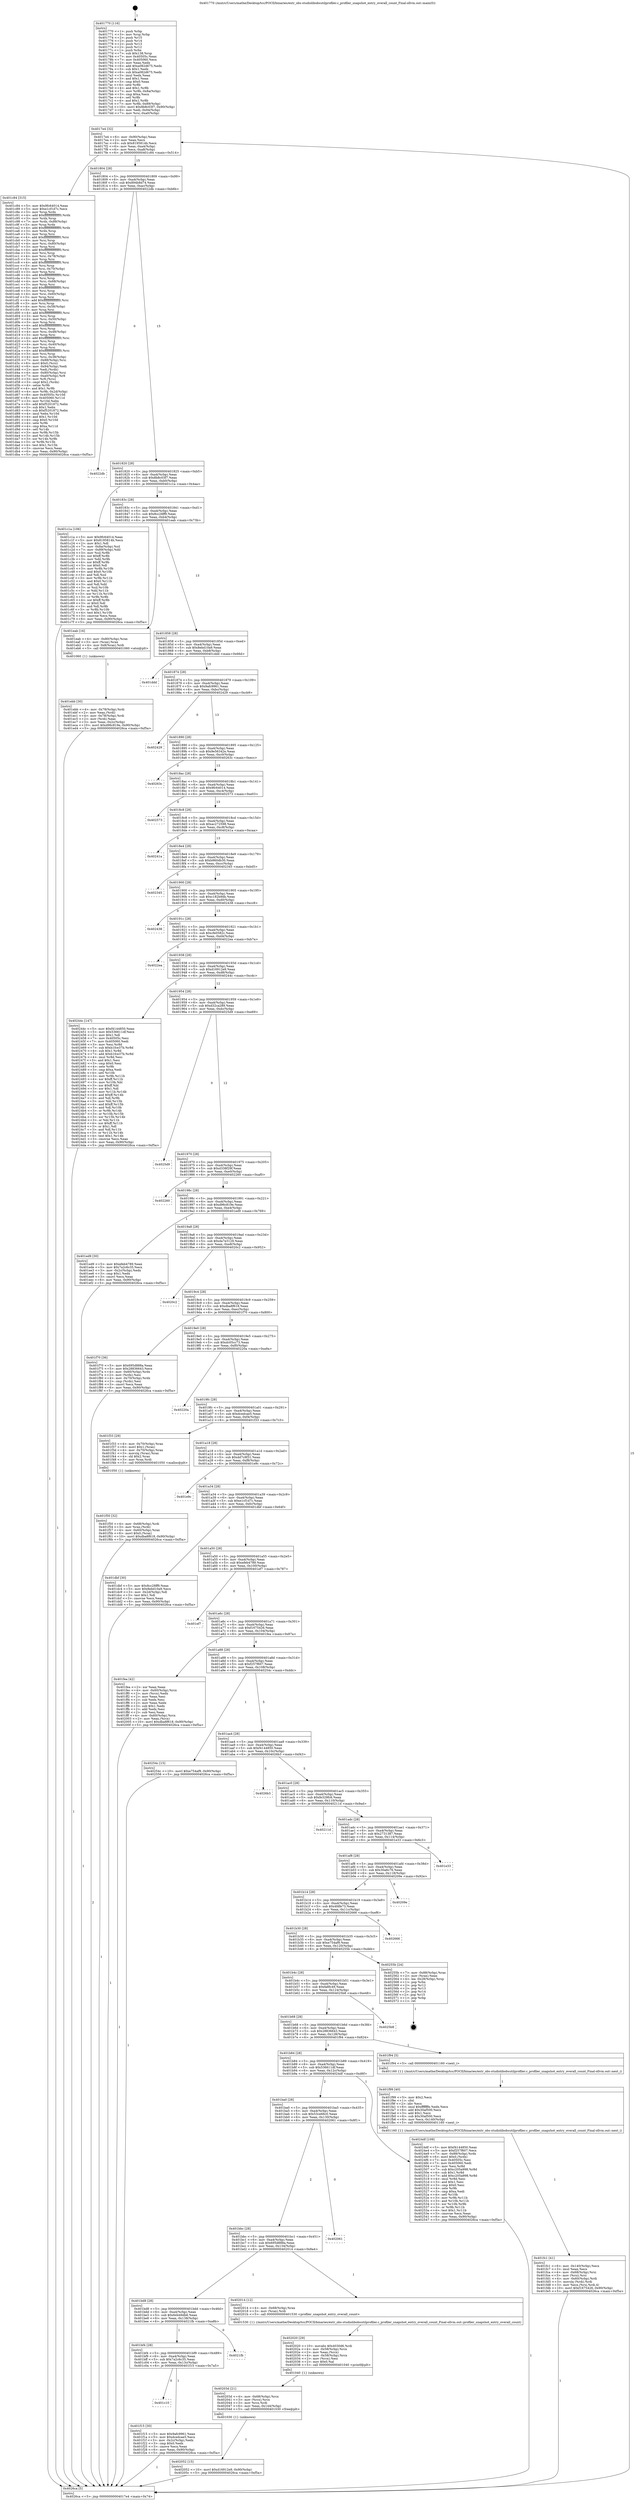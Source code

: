 digraph "0x401770" {
  label = "0x401770 (/mnt/c/Users/mathe/Desktop/tcc/POCII/binaries/extr_obs-studiolibobsutilprofiler.c_profiler_snapshot_entry_overall_count_Final-ollvm.out::main(0))"
  labelloc = "t"
  node[shape=record]

  Entry [label="",width=0.3,height=0.3,shape=circle,fillcolor=black,style=filled]
  "0x4017e4" [label="{
     0x4017e4 [32]\l
     | [instrs]\l
     &nbsp;&nbsp;0x4017e4 \<+6\>: mov -0x90(%rbp),%eax\l
     &nbsp;&nbsp;0x4017ea \<+2\>: mov %eax,%ecx\l
     &nbsp;&nbsp;0x4017ec \<+6\>: sub $0x8195814b,%ecx\l
     &nbsp;&nbsp;0x4017f2 \<+6\>: mov %eax,-0xa4(%rbp)\l
     &nbsp;&nbsp;0x4017f8 \<+6\>: mov %ecx,-0xa8(%rbp)\l
     &nbsp;&nbsp;0x4017fe \<+6\>: je 0000000000401c84 \<main+0x514\>\l
  }"]
  "0x401c84" [label="{
     0x401c84 [315]\l
     | [instrs]\l
     &nbsp;&nbsp;0x401c84 \<+5\>: mov $0x9fc64014,%eax\l
     &nbsp;&nbsp;0x401c89 \<+5\>: mov $0xe1cf1d7c,%ecx\l
     &nbsp;&nbsp;0x401c8e \<+3\>: mov %rsp,%rdx\l
     &nbsp;&nbsp;0x401c91 \<+4\>: add $0xfffffffffffffff0,%rdx\l
     &nbsp;&nbsp;0x401c95 \<+3\>: mov %rdx,%rsp\l
     &nbsp;&nbsp;0x401c98 \<+7\>: mov %rdx,-0x88(%rbp)\l
     &nbsp;&nbsp;0x401c9f \<+3\>: mov %rsp,%rdx\l
     &nbsp;&nbsp;0x401ca2 \<+4\>: add $0xfffffffffffffff0,%rdx\l
     &nbsp;&nbsp;0x401ca6 \<+3\>: mov %rdx,%rsp\l
     &nbsp;&nbsp;0x401ca9 \<+3\>: mov %rsp,%rsi\l
     &nbsp;&nbsp;0x401cac \<+4\>: add $0xfffffffffffffff0,%rsi\l
     &nbsp;&nbsp;0x401cb0 \<+3\>: mov %rsi,%rsp\l
     &nbsp;&nbsp;0x401cb3 \<+4\>: mov %rsi,-0x80(%rbp)\l
     &nbsp;&nbsp;0x401cb7 \<+3\>: mov %rsp,%rsi\l
     &nbsp;&nbsp;0x401cba \<+4\>: add $0xfffffffffffffff0,%rsi\l
     &nbsp;&nbsp;0x401cbe \<+3\>: mov %rsi,%rsp\l
     &nbsp;&nbsp;0x401cc1 \<+4\>: mov %rsi,-0x78(%rbp)\l
     &nbsp;&nbsp;0x401cc5 \<+3\>: mov %rsp,%rsi\l
     &nbsp;&nbsp;0x401cc8 \<+4\>: add $0xfffffffffffffff0,%rsi\l
     &nbsp;&nbsp;0x401ccc \<+3\>: mov %rsi,%rsp\l
     &nbsp;&nbsp;0x401ccf \<+4\>: mov %rsi,-0x70(%rbp)\l
     &nbsp;&nbsp;0x401cd3 \<+3\>: mov %rsp,%rsi\l
     &nbsp;&nbsp;0x401cd6 \<+4\>: add $0xfffffffffffffff0,%rsi\l
     &nbsp;&nbsp;0x401cda \<+3\>: mov %rsi,%rsp\l
     &nbsp;&nbsp;0x401cdd \<+4\>: mov %rsi,-0x68(%rbp)\l
     &nbsp;&nbsp;0x401ce1 \<+3\>: mov %rsp,%rsi\l
     &nbsp;&nbsp;0x401ce4 \<+4\>: add $0xfffffffffffffff0,%rsi\l
     &nbsp;&nbsp;0x401ce8 \<+3\>: mov %rsi,%rsp\l
     &nbsp;&nbsp;0x401ceb \<+4\>: mov %rsi,-0x60(%rbp)\l
     &nbsp;&nbsp;0x401cef \<+3\>: mov %rsp,%rsi\l
     &nbsp;&nbsp;0x401cf2 \<+4\>: add $0xfffffffffffffff0,%rsi\l
     &nbsp;&nbsp;0x401cf6 \<+3\>: mov %rsi,%rsp\l
     &nbsp;&nbsp;0x401cf9 \<+4\>: mov %rsi,-0x58(%rbp)\l
     &nbsp;&nbsp;0x401cfd \<+3\>: mov %rsp,%rsi\l
     &nbsp;&nbsp;0x401d00 \<+4\>: add $0xfffffffffffffff0,%rsi\l
     &nbsp;&nbsp;0x401d04 \<+3\>: mov %rsi,%rsp\l
     &nbsp;&nbsp;0x401d07 \<+4\>: mov %rsi,-0x50(%rbp)\l
     &nbsp;&nbsp;0x401d0b \<+3\>: mov %rsp,%rsi\l
     &nbsp;&nbsp;0x401d0e \<+4\>: add $0xfffffffffffffff0,%rsi\l
     &nbsp;&nbsp;0x401d12 \<+3\>: mov %rsi,%rsp\l
     &nbsp;&nbsp;0x401d15 \<+4\>: mov %rsi,-0x48(%rbp)\l
     &nbsp;&nbsp;0x401d19 \<+3\>: mov %rsp,%rsi\l
     &nbsp;&nbsp;0x401d1c \<+4\>: add $0xfffffffffffffff0,%rsi\l
     &nbsp;&nbsp;0x401d20 \<+3\>: mov %rsi,%rsp\l
     &nbsp;&nbsp;0x401d23 \<+4\>: mov %rsi,-0x40(%rbp)\l
     &nbsp;&nbsp;0x401d27 \<+3\>: mov %rsp,%rsi\l
     &nbsp;&nbsp;0x401d2a \<+4\>: add $0xfffffffffffffff0,%rsi\l
     &nbsp;&nbsp;0x401d2e \<+3\>: mov %rsi,%rsp\l
     &nbsp;&nbsp;0x401d31 \<+4\>: mov %rsi,-0x38(%rbp)\l
     &nbsp;&nbsp;0x401d35 \<+7\>: mov -0x88(%rbp),%rsi\l
     &nbsp;&nbsp;0x401d3c \<+6\>: movl $0x0,(%rsi)\l
     &nbsp;&nbsp;0x401d42 \<+6\>: mov -0x94(%rbp),%edi\l
     &nbsp;&nbsp;0x401d48 \<+2\>: mov %edi,(%rdx)\l
     &nbsp;&nbsp;0x401d4a \<+4\>: mov -0x80(%rbp),%rsi\l
     &nbsp;&nbsp;0x401d4e \<+7\>: mov -0xa0(%rbp),%r8\l
     &nbsp;&nbsp;0x401d55 \<+3\>: mov %r8,(%rsi)\l
     &nbsp;&nbsp;0x401d58 \<+3\>: cmpl $0x2,(%rdx)\l
     &nbsp;&nbsp;0x401d5b \<+4\>: setne %r9b\l
     &nbsp;&nbsp;0x401d5f \<+4\>: and $0x1,%r9b\l
     &nbsp;&nbsp;0x401d63 \<+4\>: mov %r9b,-0x2d(%rbp)\l
     &nbsp;&nbsp;0x401d67 \<+8\>: mov 0x40505c,%r10d\l
     &nbsp;&nbsp;0x401d6f \<+8\>: mov 0x405060,%r11d\l
     &nbsp;&nbsp;0x401d77 \<+3\>: mov %r10d,%ebx\l
     &nbsp;&nbsp;0x401d7a \<+6\>: add $0xf5201872,%ebx\l
     &nbsp;&nbsp;0x401d80 \<+3\>: sub $0x1,%ebx\l
     &nbsp;&nbsp;0x401d83 \<+6\>: sub $0xf5201872,%ebx\l
     &nbsp;&nbsp;0x401d89 \<+4\>: imul %ebx,%r10d\l
     &nbsp;&nbsp;0x401d8d \<+4\>: and $0x1,%r10d\l
     &nbsp;&nbsp;0x401d91 \<+4\>: cmp $0x0,%r10d\l
     &nbsp;&nbsp;0x401d95 \<+4\>: sete %r9b\l
     &nbsp;&nbsp;0x401d99 \<+4\>: cmp $0xa,%r11d\l
     &nbsp;&nbsp;0x401d9d \<+4\>: setl %r14b\l
     &nbsp;&nbsp;0x401da1 \<+3\>: mov %r9b,%r15b\l
     &nbsp;&nbsp;0x401da4 \<+3\>: and %r14b,%r15b\l
     &nbsp;&nbsp;0x401da7 \<+3\>: xor %r14b,%r9b\l
     &nbsp;&nbsp;0x401daa \<+3\>: or %r9b,%r15b\l
     &nbsp;&nbsp;0x401dad \<+4\>: test $0x1,%r15b\l
     &nbsp;&nbsp;0x401db1 \<+3\>: cmovne %ecx,%eax\l
     &nbsp;&nbsp;0x401db4 \<+6\>: mov %eax,-0x90(%rbp)\l
     &nbsp;&nbsp;0x401dba \<+5\>: jmp 00000000004026ca \<main+0xf5a\>\l
  }"]
  "0x401804" [label="{
     0x401804 [28]\l
     | [instrs]\l
     &nbsp;&nbsp;0x401804 \<+5\>: jmp 0000000000401809 \<main+0x99\>\l
     &nbsp;&nbsp;0x401809 \<+6\>: mov -0xa4(%rbp),%eax\l
     &nbsp;&nbsp;0x40180f \<+5\>: sub $0x894b8d74,%eax\l
     &nbsp;&nbsp;0x401814 \<+6\>: mov %eax,-0xac(%rbp)\l
     &nbsp;&nbsp;0x40181a \<+6\>: je 00000000004022db \<main+0xb6b\>\l
  }"]
  Exit [label="",width=0.3,height=0.3,shape=circle,fillcolor=black,style=filled,peripheries=2]
  "0x4022db" [label="{
     0x4022db\l
  }", style=dashed]
  "0x401820" [label="{
     0x401820 [28]\l
     | [instrs]\l
     &nbsp;&nbsp;0x401820 \<+5\>: jmp 0000000000401825 \<main+0xb5\>\l
     &nbsp;&nbsp;0x401825 \<+6\>: mov -0xa4(%rbp),%eax\l
     &nbsp;&nbsp;0x40182b \<+5\>: sub $0x8b8c03f7,%eax\l
     &nbsp;&nbsp;0x401830 \<+6\>: mov %eax,-0xb0(%rbp)\l
     &nbsp;&nbsp;0x401836 \<+6\>: je 0000000000401c1a \<main+0x4aa\>\l
  }"]
  "0x402052" [label="{
     0x402052 [15]\l
     | [instrs]\l
     &nbsp;&nbsp;0x402052 \<+10\>: movl $0xd16912e9,-0x90(%rbp)\l
     &nbsp;&nbsp;0x40205c \<+5\>: jmp 00000000004026ca \<main+0xf5a\>\l
  }"]
  "0x401c1a" [label="{
     0x401c1a [106]\l
     | [instrs]\l
     &nbsp;&nbsp;0x401c1a \<+5\>: mov $0x9fc64014,%eax\l
     &nbsp;&nbsp;0x401c1f \<+5\>: mov $0x8195814b,%ecx\l
     &nbsp;&nbsp;0x401c24 \<+2\>: mov $0x1,%dl\l
     &nbsp;&nbsp;0x401c26 \<+7\>: mov -0x8a(%rbp),%sil\l
     &nbsp;&nbsp;0x401c2d \<+7\>: mov -0x89(%rbp),%dil\l
     &nbsp;&nbsp;0x401c34 \<+3\>: mov %sil,%r8b\l
     &nbsp;&nbsp;0x401c37 \<+4\>: xor $0xff,%r8b\l
     &nbsp;&nbsp;0x401c3b \<+3\>: mov %dil,%r9b\l
     &nbsp;&nbsp;0x401c3e \<+4\>: xor $0xff,%r9b\l
     &nbsp;&nbsp;0x401c42 \<+3\>: xor $0x0,%dl\l
     &nbsp;&nbsp;0x401c45 \<+3\>: mov %r8b,%r10b\l
     &nbsp;&nbsp;0x401c48 \<+4\>: and $0x0,%r10b\l
     &nbsp;&nbsp;0x401c4c \<+3\>: and %dl,%sil\l
     &nbsp;&nbsp;0x401c4f \<+3\>: mov %r9b,%r11b\l
     &nbsp;&nbsp;0x401c52 \<+4\>: and $0x0,%r11b\l
     &nbsp;&nbsp;0x401c56 \<+3\>: and %dl,%dil\l
     &nbsp;&nbsp;0x401c59 \<+3\>: or %sil,%r10b\l
     &nbsp;&nbsp;0x401c5c \<+3\>: or %dil,%r11b\l
     &nbsp;&nbsp;0x401c5f \<+3\>: xor %r11b,%r10b\l
     &nbsp;&nbsp;0x401c62 \<+3\>: or %r9b,%r8b\l
     &nbsp;&nbsp;0x401c65 \<+4\>: xor $0xff,%r8b\l
     &nbsp;&nbsp;0x401c69 \<+3\>: or $0x0,%dl\l
     &nbsp;&nbsp;0x401c6c \<+3\>: and %dl,%r8b\l
     &nbsp;&nbsp;0x401c6f \<+3\>: or %r8b,%r10b\l
     &nbsp;&nbsp;0x401c72 \<+4\>: test $0x1,%r10b\l
     &nbsp;&nbsp;0x401c76 \<+3\>: cmovne %ecx,%eax\l
     &nbsp;&nbsp;0x401c79 \<+6\>: mov %eax,-0x90(%rbp)\l
     &nbsp;&nbsp;0x401c7f \<+5\>: jmp 00000000004026ca \<main+0xf5a\>\l
  }"]
  "0x40183c" [label="{
     0x40183c [28]\l
     | [instrs]\l
     &nbsp;&nbsp;0x40183c \<+5\>: jmp 0000000000401841 \<main+0xd1\>\l
     &nbsp;&nbsp;0x401841 \<+6\>: mov -0xa4(%rbp),%eax\l
     &nbsp;&nbsp;0x401847 \<+5\>: sub $0x8cc28ff9,%eax\l
     &nbsp;&nbsp;0x40184c \<+6\>: mov %eax,-0xb4(%rbp)\l
     &nbsp;&nbsp;0x401852 \<+6\>: je 0000000000401eab \<main+0x73b\>\l
  }"]
  "0x4026ca" [label="{
     0x4026ca [5]\l
     | [instrs]\l
     &nbsp;&nbsp;0x4026ca \<+5\>: jmp 00000000004017e4 \<main+0x74\>\l
  }"]
  "0x401770" [label="{
     0x401770 [116]\l
     | [instrs]\l
     &nbsp;&nbsp;0x401770 \<+1\>: push %rbp\l
     &nbsp;&nbsp;0x401771 \<+3\>: mov %rsp,%rbp\l
     &nbsp;&nbsp;0x401774 \<+2\>: push %r15\l
     &nbsp;&nbsp;0x401776 \<+2\>: push %r14\l
     &nbsp;&nbsp;0x401778 \<+2\>: push %r13\l
     &nbsp;&nbsp;0x40177a \<+2\>: push %r12\l
     &nbsp;&nbsp;0x40177c \<+1\>: push %rbx\l
     &nbsp;&nbsp;0x40177d \<+7\>: sub $0x138,%rsp\l
     &nbsp;&nbsp;0x401784 \<+7\>: mov 0x40505c,%eax\l
     &nbsp;&nbsp;0x40178b \<+7\>: mov 0x405060,%ecx\l
     &nbsp;&nbsp;0x401792 \<+2\>: mov %eax,%edx\l
     &nbsp;&nbsp;0x401794 \<+6\>: add $0xa082d675,%edx\l
     &nbsp;&nbsp;0x40179a \<+3\>: sub $0x1,%edx\l
     &nbsp;&nbsp;0x40179d \<+6\>: sub $0xa082d675,%edx\l
     &nbsp;&nbsp;0x4017a3 \<+3\>: imul %edx,%eax\l
     &nbsp;&nbsp;0x4017a6 \<+3\>: and $0x1,%eax\l
     &nbsp;&nbsp;0x4017a9 \<+3\>: cmp $0x0,%eax\l
     &nbsp;&nbsp;0x4017ac \<+4\>: sete %r8b\l
     &nbsp;&nbsp;0x4017b0 \<+4\>: and $0x1,%r8b\l
     &nbsp;&nbsp;0x4017b4 \<+7\>: mov %r8b,-0x8a(%rbp)\l
     &nbsp;&nbsp;0x4017bb \<+3\>: cmp $0xa,%ecx\l
     &nbsp;&nbsp;0x4017be \<+4\>: setl %r8b\l
     &nbsp;&nbsp;0x4017c2 \<+4\>: and $0x1,%r8b\l
     &nbsp;&nbsp;0x4017c6 \<+7\>: mov %r8b,-0x89(%rbp)\l
     &nbsp;&nbsp;0x4017cd \<+10\>: movl $0x8b8c03f7,-0x90(%rbp)\l
     &nbsp;&nbsp;0x4017d7 \<+6\>: mov %edi,-0x94(%rbp)\l
     &nbsp;&nbsp;0x4017dd \<+7\>: mov %rsi,-0xa0(%rbp)\l
  }"]
  "0x40203d" [label="{
     0x40203d [21]\l
     | [instrs]\l
     &nbsp;&nbsp;0x40203d \<+4\>: mov -0x68(%rbp),%rcx\l
     &nbsp;&nbsp;0x402041 \<+3\>: mov (%rcx),%rcx\l
     &nbsp;&nbsp;0x402044 \<+3\>: mov %rcx,%rdi\l
     &nbsp;&nbsp;0x402047 \<+6\>: mov %eax,-0x144(%rbp)\l
     &nbsp;&nbsp;0x40204d \<+5\>: call 0000000000401030 \<free@plt\>\l
     | [calls]\l
     &nbsp;&nbsp;0x401030 \{1\} (unknown)\l
  }"]
  "0x402020" [label="{
     0x402020 [29]\l
     | [instrs]\l
     &nbsp;&nbsp;0x402020 \<+10\>: movabs $0x4030d6,%rdi\l
     &nbsp;&nbsp;0x40202a \<+4\>: mov -0x58(%rbp),%rcx\l
     &nbsp;&nbsp;0x40202e \<+2\>: mov %eax,(%rcx)\l
     &nbsp;&nbsp;0x402030 \<+4\>: mov -0x58(%rbp),%rcx\l
     &nbsp;&nbsp;0x402034 \<+2\>: mov (%rcx),%esi\l
     &nbsp;&nbsp;0x402036 \<+2\>: mov $0x0,%al\l
     &nbsp;&nbsp;0x402038 \<+5\>: call 0000000000401040 \<printf@plt\>\l
     | [calls]\l
     &nbsp;&nbsp;0x401040 \{1\} (unknown)\l
  }"]
  "0x401eab" [label="{
     0x401eab [16]\l
     | [instrs]\l
     &nbsp;&nbsp;0x401eab \<+4\>: mov -0x80(%rbp),%rax\l
     &nbsp;&nbsp;0x401eaf \<+3\>: mov (%rax),%rax\l
     &nbsp;&nbsp;0x401eb2 \<+4\>: mov 0x8(%rax),%rdi\l
     &nbsp;&nbsp;0x401eb6 \<+5\>: call 0000000000401060 \<atoi@plt\>\l
     | [calls]\l
     &nbsp;&nbsp;0x401060 \{1\} (unknown)\l
  }"]
  "0x401858" [label="{
     0x401858 [28]\l
     | [instrs]\l
     &nbsp;&nbsp;0x401858 \<+5\>: jmp 000000000040185d \<main+0xed\>\l
     &nbsp;&nbsp;0x40185d \<+6\>: mov -0xa4(%rbp),%eax\l
     &nbsp;&nbsp;0x401863 \<+5\>: sub $0x8ebd10a9,%eax\l
     &nbsp;&nbsp;0x401868 \<+6\>: mov %eax,-0xb8(%rbp)\l
     &nbsp;&nbsp;0x40186e \<+6\>: je 0000000000401ddd \<main+0x66d\>\l
  }"]
  "0x401fc1" [label="{
     0x401fc1 [41]\l
     | [instrs]\l
     &nbsp;&nbsp;0x401fc1 \<+6\>: mov -0x140(%rbp),%ecx\l
     &nbsp;&nbsp;0x401fc7 \<+3\>: imul %eax,%ecx\l
     &nbsp;&nbsp;0x401fca \<+4\>: mov -0x68(%rbp),%rsi\l
     &nbsp;&nbsp;0x401fce \<+3\>: mov (%rsi),%rsi\l
     &nbsp;&nbsp;0x401fd1 \<+4\>: mov -0x60(%rbp),%rdi\l
     &nbsp;&nbsp;0x401fd5 \<+3\>: movslq (%rdi),%rdi\l
     &nbsp;&nbsp;0x401fd8 \<+3\>: mov %ecx,(%rsi,%rdi,4)\l
     &nbsp;&nbsp;0x401fdb \<+10\>: movl $0xf1675426,-0x90(%rbp)\l
     &nbsp;&nbsp;0x401fe5 \<+5\>: jmp 00000000004026ca \<main+0xf5a\>\l
  }"]
  "0x401ddd" [label="{
     0x401ddd\l
  }", style=dashed]
  "0x401874" [label="{
     0x401874 [28]\l
     | [instrs]\l
     &nbsp;&nbsp;0x401874 \<+5\>: jmp 0000000000401879 \<main+0x109\>\l
     &nbsp;&nbsp;0x401879 \<+6\>: mov -0xa4(%rbp),%eax\l
     &nbsp;&nbsp;0x40187f \<+5\>: sub $0x9afc9961,%eax\l
     &nbsp;&nbsp;0x401884 \<+6\>: mov %eax,-0xbc(%rbp)\l
     &nbsp;&nbsp;0x40188a \<+6\>: je 0000000000402429 \<main+0xcb9\>\l
  }"]
  "0x401f99" [label="{
     0x401f99 [40]\l
     | [instrs]\l
     &nbsp;&nbsp;0x401f99 \<+5\>: mov $0x2,%ecx\l
     &nbsp;&nbsp;0x401f9e \<+1\>: cltd\l
     &nbsp;&nbsp;0x401f9f \<+2\>: idiv %ecx\l
     &nbsp;&nbsp;0x401fa1 \<+6\>: imul $0xfffffffe,%edx,%ecx\l
     &nbsp;&nbsp;0x401fa7 \<+6\>: add $0x30af500,%ecx\l
     &nbsp;&nbsp;0x401fad \<+3\>: add $0x1,%ecx\l
     &nbsp;&nbsp;0x401fb0 \<+6\>: sub $0x30af500,%ecx\l
     &nbsp;&nbsp;0x401fb6 \<+6\>: mov %ecx,-0x140(%rbp)\l
     &nbsp;&nbsp;0x401fbc \<+5\>: call 0000000000401160 \<next_i\>\l
     | [calls]\l
     &nbsp;&nbsp;0x401160 \{1\} (/mnt/c/Users/mathe/Desktop/tcc/POCII/binaries/extr_obs-studiolibobsutilprofiler.c_profiler_snapshot_entry_overall_count_Final-ollvm.out::next_i)\l
  }"]
  "0x402429" [label="{
     0x402429\l
  }", style=dashed]
  "0x401890" [label="{
     0x401890 [28]\l
     | [instrs]\l
     &nbsp;&nbsp;0x401890 \<+5\>: jmp 0000000000401895 \<main+0x125\>\l
     &nbsp;&nbsp;0x401895 \<+6\>: mov -0xa4(%rbp),%eax\l
     &nbsp;&nbsp;0x40189b \<+5\>: sub $0x9e56342e,%eax\l
     &nbsp;&nbsp;0x4018a0 \<+6\>: mov %eax,-0xc0(%rbp)\l
     &nbsp;&nbsp;0x4018a6 \<+6\>: je 000000000040263c \<main+0xecc\>\l
  }"]
  "0x401f50" [label="{
     0x401f50 [32]\l
     | [instrs]\l
     &nbsp;&nbsp;0x401f50 \<+4\>: mov -0x68(%rbp),%rdi\l
     &nbsp;&nbsp;0x401f54 \<+3\>: mov %rax,(%rdi)\l
     &nbsp;&nbsp;0x401f57 \<+4\>: mov -0x60(%rbp),%rax\l
     &nbsp;&nbsp;0x401f5b \<+6\>: movl $0x0,(%rax)\l
     &nbsp;&nbsp;0x401f61 \<+10\>: movl $0xdba8f618,-0x90(%rbp)\l
     &nbsp;&nbsp;0x401f6b \<+5\>: jmp 00000000004026ca \<main+0xf5a\>\l
  }"]
  "0x40263c" [label="{
     0x40263c\l
  }", style=dashed]
  "0x4018ac" [label="{
     0x4018ac [28]\l
     | [instrs]\l
     &nbsp;&nbsp;0x4018ac \<+5\>: jmp 00000000004018b1 \<main+0x141\>\l
     &nbsp;&nbsp;0x4018b1 \<+6\>: mov -0xa4(%rbp),%eax\l
     &nbsp;&nbsp;0x4018b7 \<+5\>: sub $0x9fc64014,%eax\l
     &nbsp;&nbsp;0x4018bc \<+6\>: mov %eax,-0xc4(%rbp)\l
     &nbsp;&nbsp;0x4018c2 \<+6\>: je 0000000000402573 \<main+0xe03\>\l
  }"]
  "0x401c10" [label="{
     0x401c10\l
  }", style=dashed]
  "0x402573" [label="{
     0x402573\l
  }", style=dashed]
  "0x4018c8" [label="{
     0x4018c8 [28]\l
     | [instrs]\l
     &nbsp;&nbsp;0x4018c8 \<+5\>: jmp 00000000004018cd \<main+0x15d\>\l
     &nbsp;&nbsp;0x4018cd \<+6\>: mov -0xa4(%rbp),%eax\l
     &nbsp;&nbsp;0x4018d3 \<+5\>: sub $0xac272598,%eax\l
     &nbsp;&nbsp;0x4018d8 \<+6\>: mov %eax,-0xc8(%rbp)\l
     &nbsp;&nbsp;0x4018de \<+6\>: je 000000000040241a \<main+0xcaa\>\l
  }"]
  "0x401f15" [label="{
     0x401f15 [30]\l
     | [instrs]\l
     &nbsp;&nbsp;0x401f15 \<+5\>: mov $0x9afc9961,%eax\l
     &nbsp;&nbsp;0x401f1a \<+5\>: mov $0xdcedcae5,%ecx\l
     &nbsp;&nbsp;0x401f1f \<+3\>: mov -0x2c(%rbp),%edx\l
     &nbsp;&nbsp;0x401f22 \<+3\>: cmp $0x0,%edx\l
     &nbsp;&nbsp;0x401f25 \<+3\>: cmove %ecx,%eax\l
     &nbsp;&nbsp;0x401f28 \<+6\>: mov %eax,-0x90(%rbp)\l
     &nbsp;&nbsp;0x401f2e \<+5\>: jmp 00000000004026ca \<main+0xf5a\>\l
  }"]
  "0x40241a" [label="{
     0x40241a\l
  }", style=dashed]
  "0x4018e4" [label="{
     0x4018e4 [28]\l
     | [instrs]\l
     &nbsp;&nbsp;0x4018e4 \<+5\>: jmp 00000000004018e9 \<main+0x179\>\l
     &nbsp;&nbsp;0x4018e9 \<+6\>: mov -0xa4(%rbp),%eax\l
     &nbsp;&nbsp;0x4018ef \<+5\>: sub $0xb960db30,%eax\l
     &nbsp;&nbsp;0x4018f4 \<+6\>: mov %eax,-0xcc(%rbp)\l
     &nbsp;&nbsp;0x4018fa \<+6\>: je 0000000000402345 \<main+0xbd5\>\l
  }"]
  "0x401bf4" [label="{
     0x401bf4 [28]\l
     | [instrs]\l
     &nbsp;&nbsp;0x401bf4 \<+5\>: jmp 0000000000401bf9 \<main+0x489\>\l
     &nbsp;&nbsp;0x401bf9 \<+6\>: mov -0xa4(%rbp),%eax\l
     &nbsp;&nbsp;0x401bff \<+5\>: sub $0x7a2c6c35,%eax\l
     &nbsp;&nbsp;0x401c04 \<+6\>: mov %eax,-0x13c(%rbp)\l
     &nbsp;&nbsp;0x401c0a \<+6\>: je 0000000000401f15 \<main+0x7a5\>\l
  }"]
  "0x402345" [label="{
     0x402345\l
  }", style=dashed]
  "0x401900" [label="{
     0x401900 [28]\l
     | [instrs]\l
     &nbsp;&nbsp;0x401900 \<+5\>: jmp 0000000000401905 \<main+0x195\>\l
     &nbsp;&nbsp;0x401905 \<+6\>: mov -0xa4(%rbp),%eax\l
     &nbsp;&nbsp;0x40190b \<+5\>: sub $0xc182b9db,%eax\l
     &nbsp;&nbsp;0x401910 \<+6\>: mov %eax,-0xd0(%rbp)\l
     &nbsp;&nbsp;0x401916 \<+6\>: je 0000000000402438 \<main+0xcc8\>\l
  }"]
  "0x4021fb" [label="{
     0x4021fb\l
  }", style=dashed]
  "0x402438" [label="{
     0x402438\l
  }", style=dashed]
  "0x40191c" [label="{
     0x40191c [28]\l
     | [instrs]\l
     &nbsp;&nbsp;0x40191c \<+5\>: jmp 0000000000401921 \<main+0x1b1\>\l
     &nbsp;&nbsp;0x401921 \<+6\>: mov -0xa4(%rbp),%eax\l
     &nbsp;&nbsp;0x401927 \<+5\>: sub $0xcfe0582c,%eax\l
     &nbsp;&nbsp;0x40192c \<+6\>: mov %eax,-0xd4(%rbp)\l
     &nbsp;&nbsp;0x401932 \<+6\>: je 00000000004022ea \<main+0xb7a\>\l
  }"]
  "0x401bd8" [label="{
     0x401bd8 [28]\l
     | [instrs]\l
     &nbsp;&nbsp;0x401bd8 \<+5\>: jmp 0000000000401bdd \<main+0x46d\>\l
     &nbsp;&nbsp;0x401bdd \<+6\>: mov -0xa4(%rbp),%eax\l
     &nbsp;&nbsp;0x401be3 \<+5\>: sub $0x6d449db6,%eax\l
     &nbsp;&nbsp;0x401be8 \<+6\>: mov %eax,-0x138(%rbp)\l
     &nbsp;&nbsp;0x401bee \<+6\>: je 00000000004021fb \<main+0xa8b\>\l
  }"]
  "0x4022ea" [label="{
     0x4022ea\l
  }", style=dashed]
  "0x401938" [label="{
     0x401938 [28]\l
     | [instrs]\l
     &nbsp;&nbsp;0x401938 \<+5\>: jmp 000000000040193d \<main+0x1cd\>\l
     &nbsp;&nbsp;0x40193d \<+6\>: mov -0xa4(%rbp),%eax\l
     &nbsp;&nbsp;0x401943 \<+5\>: sub $0xd16912e9,%eax\l
     &nbsp;&nbsp;0x401948 \<+6\>: mov %eax,-0xd8(%rbp)\l
     &nbsp;&nbsp;0x40194e \<+6\>: je 000000000040244c \<main+0xcdc\>\l
  }"]
  "0x402014" [label="{
     0x402014 [12]\l
     | [instrs]\l
     &nbsp;&nbsp;0x402014 \<+4\>: mov -0x68(%rbp),%rax\l
     &nbsp;&nbsp;0x402018 \<+3\>: mov (%rax),%rdi\l
     &nbsp;&nbsp;0x40201b \<+5\>: call 0000000000401530 \<profiler_snapshot_entry_overall_count\>\l
     | [calls]\l
     &nbsp;&nbsp;0x401530 \{1\} (/mnt/c/Users/mathe/Desktop/tcc/POCII/binaries/extr_obs-studiolibobsutilprofiler.c_profiler_snapshot_entry_overall_count_Final-ollvm.out::profiler_snapshot_entry_overall_count)\l
  }"]
  "0x40244c" [label="{
     0x40244c [147]\l
     | [instrs]\l
     &nbsp;&nbsp;0x40244c \<+5\>: mov $0xf4144850,%eax\l
     &nbsp;&nbsp;0x402451 \<+5\>: mov $0x536611df,%ecx\l
     &nbsp;&nbsp;0x402456 \<+2\>: mov $0x1,%dl\l
     &nbsp;&nbsp;0x402458 \<+7\>: mov 0x40505c,%esi\l
     &nbsp;&nbsp;0x40245f \<+7\>: mov 0x405060,%edi\l
     &nbsp;&nbsp;0x402466 \<+3\>: mov %esi,%r8d\l
     &nbsp;&nbsp;0x402469 \<+7\>: sub $0xb1fce37b,%r8d\l
     &nbsp;&nbsp;0x402470 \<+4\>: sub $0x1,%r8d\l
     &nbsp;&nbsp;0x402474 \<+7\>: add $0xb1fce37b,%r8d\l
     &nbsp;&nbsp;0x40247b \<+4\>: imul %r8d,%esi\l
     &nbsp;&nbsp;0x40247f \<+3\>: and $0x1,%esi\l
     &nbsp;&nbsp;0x402482 \<+3\>: cmp $0x0,%esi\l
     &nbsp;&nbsp;0x402485 \<+4\>: sete %r9b\l
     &nbsp;&nbsp;0x402489 \<+3\>: cmp $0xa,%edi\l
     &nbsp;&nbsp;0x40248c \<+4\>: setl %r10b\l
     &nbsp;&nbsp;0x402490 \<+3\>: mov %r9b,%r11b\l
     &nbsp;&nbsp;0x402493 \<+4\>: xor $0xff,%r11b\l
     &nbsp;&nbsp;0x402497 \<+3\>: mov %r10b,%bl\l
     &nbsp;&nbsp;0x40249a \<+3\>: xor $0xff,%bl\l
     &nbsp;&nbsp;0x40249d \<+3\>: xor $0x1,%dl\l
     &nbsp;&nbsp;0x4024a0 \<+3\>: mov %r11b,%r14b\l
     &nbsp;&nbsp;0x4024a3 \<+4\>: and $0xff,%r14b\l
     &nbsp;&nbsp;0x4024a7 \<+3\>: and %dl,%r9b\l
     &nbsp;&nbsp;0x4024aa \<+3\>: mov %bl,%r15b\l
     &nbsp;&nbsp;0x4024ad \<+4\>: and $0xff,%r15b\l
     &nbsp;&nbsp;0x4024b1 \<+3\>: and %dl,%r10b\l
     &nbsp;&nbsp;0x4024b4 \<+3\>: or %r9b,%r14b\l
     &nbsp;&nbsp;0x4024b7 \<+3\>: or %r10b,%r15b\l
     &nbsp;&nbsp;0x4024ba \<+3\>: xor %r15b,%r14b\l
     &nbsp;&nbsp;0x4024bd \<+3\>: or %bl,%r11b\l
     &nbsp;&nbsp;0x4024c0 \<+4\>: xor $0xff,%r11b\l
     &nbsp;&nbsp;0x4024c4 \<+3\>: or $0x1,%dl\l
     &nbsp;&nbsp;0x4024c7 \<+3\>: and %dl,%r11b\l
     &nbsp;&nbsp;0x4024ca \<+3\>: or %r11b,%r14b\l
     &nbsp;&nbsp;0x4024cd \<+4\>: test $0x1,%r14b\l
     &nbsp;&nbsp;0x4024d1 \<+3\>: cmovne %ecx,%eax\l
     &nbsp;&nbsp;0x4024d4 \<+6\>: mov %eax,-0x90(%rbp)\l
     &nbsp;&nbsp;0x4024da \<+5\>: jmp 00000000004026ca \<main+0xf5a\>\l
  }"]
  "0x401954" [label="{
     0x401954 [28]\l
     | [instrs]\l
     &nbsp;&nbsp;0x401954 \<+5\>: jmp 0000000000401959 \<main+0x1e9\>\l
     &nbsp;&nbsp;0x401959 \<+6\>: mov -0xa4(%rbp),%eax\l
     &nbsp;&nbsp;0x40195f \<+5\>: sub $0xd32ca289,%eax\l
     &nbsp;&nbsp;0x401964 \<+6\>: mov %eax,-0xdc(%rbp)\l
     &nbsp;&nbsp;0x40196a \<+6\>: je 00000000004025d9 \<main+0xe69\>\l
  }"]
  "0x401bbc" [label="{
     0x401bbc [28]\l
     | [instrs]\l
     &nbsp;&nbsp;0x401bbc \<+5\>: jmp 0000000000401bc1 \<main+0x451\>\l
     &nbsp;&nbsp;0x401bc1 \<+6\>: mov -0xa4(%rbp),%eax\l
     &nbsp;&nbsp;0x401bc7 \<+5\>: sub $0x695d888a,%eax\l
     &nbsp;&nbsp;0x401bcc \<+6\>: mov %eax,-0x134(%rbp)\l
     &nbsp;&nbsp;0x401bd2 \<+6\>: je 0000000000402014 \<main+0x8a4\>\l
  }"]
  "0x4025d9" [label="{
     0x4025d9\l
  }", style=dashed]
  "0x401970" [label="{
     0x401970 [28]\l
     | [instrs]\l
     &nbsp;&nbsp;0x401970 \<+5\>: jmp 0000000000401975 \<main+0x205\>\l
     &nbsp;&nbsp;0x401975 \<+6\>: mov -0xa4(%rbp),%eax\l
     &nbsp;&nbsp;0x40197b \<+5\>: sub $0xd338f29f,%eax\l
     &nbsp;&nbsp;0x401980 \<+6\>: mov %eax,-0xe0(%rbp)\l
     &nbsp;&nbsp;0x401986 \<+6\>: je 0000000000402260 \<main+0xaf0\>\l
  }"]
  "0x402061" [label="{
     0x402061\l
  }", style=dashed]
  "0x402260" [label="{
     0x402260\l
  }", style=dashed]
  "0x40198c" [label="{
     0x40198c [28]\l
     | [instrs]\l
     &nbsp;&nbsp;0x40198c \<+5\>: jmp 0000000000401991 \<main+0x221\>\l
     &nbsp;&nbsp;0x401991 \<+6\>: mov -0xa4(%rbp),%eax\l
     &nbsp;&nbsp;0x401997 \<+5\>: sub $0xd96c819e,%eax\l
     &nbsp;&nbsp;0x40199c \<+6\>: mov %eax,-0xe4(%rbp)\l
     &nbsp;&nbsp;0x4019a2 \<+6\>: je 0000000000401ed9 \<main+0x769\>\l
  }"]
  "0x401ba0" [label="{
     0x401ba0 [28]\l
     | [instrs]\l
     &nbsp;&nbsp;0x401ba0 \<+5\>: jmp 0000000000401ba5 \<main+0x435\>\l
     &nbsp;&nbsp;0x401ba5 \<+6\>: mov -0xa4(%rbp),%eax\l
     &nbsp;&nbsp;0x401bab \<+5\>: sub $0x53ce66c0,%eax\l
     &nbsp;&nbsp;0x401bb0 \<+6\>: mov %eax,-0x130(%rbp)\l
     &nbsp;&nbsp;0x401bb6 \<+6\>: je 0000000000402061 \<main+0x8f1\>\l
  }"]
  "0x401ed9" [label="{
     0x401ed9 [30]\l
     | [instrs]\l
     &nbsp;&nbsp;0x401ed9 \<+5\>: mov $0xefeb4789,%eax\l
     &nbsp;&nbsp;0x401ede \<+5\>: mov $0x7a2c6c35,%ecx\l
     &nbsp;&nbsp;0x401ee3 \<+3\>: mov -0x2c(%rbp),%edx\l
     &nbsp;&nbsp;0x401ee6 \<+3\>: cmp $0x1,%edx\l
     &nbsp;&nbsp;0x401ee9 \<+3\>: cmovl %ecx,%eax\l
     &nbsp;&nbsp;0x401eec \<+6\>: mov %eax,-0x90(%rbp)\l
     &nbsp;&nbsp;0x401ef2 \<+5\>: jmp 00000000004026ca \<main+0xf5a\>\l
  }"]
  "0x4019a8" [label="{
     0x4019a8 [28]\l
     | [instrs]\l
     &nbsp;&nbsp;0x4019a8 \<+5\>: jmp 00000000004019ad \<main+0x23d\>\l
     &nbsp;&nbsp;0x4019ad \<+6\>: mov -0xa4(%rbp),%eax\l
     &nbsp;&nbsp;0x4019b3 \<+5\>: sub $0xda7e3129,%eax\l
     &nbsp;&nbsp;0x4019b8 \<+6\>: mov %eax,-0xe8(%rbp)\l
     &nbsp;&nbsp;0x4019be \<+6\>: je 00000000004020c2 \<main+0x952\>\l
  }"]
  "0x4024df" [label="{
     0x4024df [109]\l
     | [instrs]\l
     &nbsp;&nbsp;0x4024df \<+5\>: mov $0xf4144850,%eax\l
     &nbsp;&nbsp;0x4024e4 \<+5\>: mov $0xf257f607,%ecx\l
     &nbsp;&nbsp;0x4024e9 \<+7\>: mov -0x88(%rbp),%rdx\l
     &nbsp;&nbsp;0x4024f0 \<+6\>: movl $0x0,(%rdx)\l
     &nbsp;&nbsp;0x4024f6 \<+7\>: mov 0x40505c,%esi\l
     &nbsp;&nbsp;0x4024fd \<+7\>: mov 0x405060,%edi\l
     &nbsp;&nbsp;0x402504 \<+3\>: mov %esi,%r8d\l
     &nbsp;&nbsp;0x402507 \<+7\>: sub $0xc205a998,%r8d\l
     &nbsp;&nbsp;0x40250e \<+4\>: sub $0x1,%r8d\l
     &nbsp;&nbsp;0x402512 \<+7\>: add $0xc205a998,%r8d\l
     &nbsp;&nbsp;0x402519 \<+4\>: imul %r8d,%esi\l
     &nbsp;&nbsp;0x40251d \<+3\>: and $0x1,%esi\l
     &nbsp;&nbsp;0x402520 \<+3\>: cmp $0x0,%esi\l
     &nbsp;&nbsp;0x402523 \<+4\>: sete %r9b\l
     &nbsp;&nbsp;0x402527 \<+3\>: cmp $0xa,%edi\l
     &nbsp;&nbsp;0x40252a \<+4\>: setl %r10b\l
     &nbsp;&nbsp;0x40252e \<+3\>: mov %r9b,%r11b\l
     &nbsp;&nbsp;0x402531 \<+3\>: and %r10b,%r11b\l
     &nbsp;&nbsp;0x402534 \<+3\>: xor %r10b,%r9b\l
     &nbsp;&nbsp;0x402537 \<+3\>: or %r9b,%r11b\l
     &nbsp;&nbsp;0x40253a \<+4\>: test $0x1,%r11b\l
     &nbsp;&nbsp;0x40253e \<+3\>: cmovne %ecx,%eax\l
     &nbsp;&nbsp;0x402541 \<+6\>: mov %eax,-0x90(%rbp)\l
     &nbsp;&nbsp;0x402547 \<+5\>: jmp 00000000004026ca \<main+0xf5a\>\l
  }"]
  "0x4020c2" [label="{
     0x4020c2\l
  }", style=dashed]
  "0x4019c4" [label="{
     0x4019c4 [28]\l
     | [instrs]\l
     &nbsp;&nbsp;0x4019c4 \<+5\>: jmp 00000000004019c9 \<main+0x259\>\l
     &nbsp;&nbsp;0x4019c9 \<+6\>: mov -0xa4(%rbp),%eax\l
     &nbsp;&nbsp;0x4019cf \<+5\>: sub $0xdba8f618,%eax\l
     &nbsp;&nbsp;0x4019d4 \<+6\>: mov %eax,-0xec(%rbp)\l
     &nbsp;&nbsp;0x4019da \<+6\>: je 0000000000401f70 \<main+0x800\>\l
  }"]
  "0x401b84" [label="{
     0x401b84 [28]\l
     | [instrs]\l
     &nbsp;&nbsp;0x401b84 \<+5\>: jmp 0000000000401b89 \<main+0x419\>\l
     &nbsp;&nbsp;0x401b89 \<+6\>: mov -0xa4(%rbp),%eax\l
     &nbsp;&nbsp;0x401b8f \<+5\>: sub $0x536611df,%eax\l
     &nbsp;&nbsp;0x401b94 \<+6\>: mov %eax,-0x12c(%rbp)\l
     &nbsp;&nbsp;0x401b9a \<+6\>: je 00000000004024df \<main+0xd6f\>\l
  }"]
  "0x401f70" [label="{
     0x401f70 [36]\l
     | [instrs]\l
     &nbsp;&nbsp;0x401f70 \<+5\>: mov $0x695d888a,%eax\l
     &nbsp;&nbsp;0x401f75 \<+5\>: mov $0x28836643,%ecx\l
     &nbsp;&nbsp;0x401f7a \<+4\>: mov -0x60(%rbp),%rdx\l
     &nbsp;&nbsp;0x401f7e \<+2\>: mov (%rdx),%esi\l
     &nbsp;&nbsp;0x401f80 \<+4\>: mov -0x70(%rbp),%rdx\l
     &nbsp;&nbsp;0x401f84 \<+2\>: cmp (%rdx),%esi\l
     &nbsp;&nbsp;0x401f86 \<+3\>: cmovl %ecx,%eax\l
     &nbsp;&nbsp;0x401f89 \<+6\>: mov %eax,-0x90(%rbp)\l
     &nbsp;&nbsp;0x401f8f \<+5\>: jmp 00000000004026ca \<main+0xf5a\>\l
  }"]
  "0x4019e0" [label="{
     0x4019e0 [28]\l
     | [instrs]\l
     &nbsp;&nbsp;0x4019e0 \<+5\>: jmp 00000000004019e5 \<main+0x275\>\l
     &nbsp;&nbsp;0x4019e5 \<+6\>: mov -0xa4(%rbp),%eax\l
     &nbsp;&nbsp;0x4019eb \<+5\>: sub $0xdc05cc73,%eax\l
     &nbsp;&nbsp;0x4019f0 \<+6\>: mov %eax,-0xf0(%rbp)\l
     &nbsp;&nbsp;0x4019f6 \<+6\>: je 000000000040220a \<main+0xa9a\>\l
  }"]
  "0x401f94" [label="{
     0x401f94 [5]\l
     | [instrs]\l
     &nbsp;&nbsp;0x401f94 \<+5\>: call 0000000000401160 \<next_i\>\l
     | [calls]\l
     &nbsp;&nbsp;0x401160 \{1\} (/mnt/c/Users/mathe/Desktop/tcc/POCII/binaries/extr_obs-studiolibobsutilprofiler.c_profiler_snapshot_entry_overall_count_Final-ollvm.out::next_i)\l
  }"]
  "0x40220a" [label="{
     0x40220a\l
  }", style=dashed]
  "0x4019fc" [label="{
     0x4019fc [28]\l
     | [instrs]\l
     &nbsp;&nbsp;0x4019fc \<+5\>: jmp 0000000000401a01 \<main+0x291\>\l
     &nbsp;&nbsp;0x401a01 \<+6\>: mov -0xa4(%rbp),%eax\l
     &nbsp;&nbsp;0x401a07 \<+5\>: sub $0xdcedcae5,%eax\l
     &nbsp;&nbsp;0x401a0c \<+6\>: mov %eax,-0xf4(%rbp)\l
     &nbsp;&nbsp;0x401a12 \<+6\>: je 0000000000401f33 \<main+0x7c3\>\l
  }"]
  "0x401b68" [label="{
     0x401b68 [28]\l
     | [instrs]\l
     &nbsp;&nbsp;0x401b68 \<+5\>: jmp 0000000000401b6d \<main+0x3fd\>\l
     &nbsp;&nbsp;0x401b6d \<+6\>: mov -0xa4(%rbp),%eax\l
     &nbsp;&nbsp;0x401b73 \<+5\>: sub $0x28836643,%eax\l
     &nbsp;&nbsp;0x401b78 \<+6\>: mov %eax,-0x128(%rbp)\l
     &nbsp;&nbsp;0x401b7e \<+6\>: je 0000000000401f94 \<main+0x824\>\l
  }"]
  "0x401f33" [label="{
     0x401f33 [29]\l
     | [instrs]\l
     &nbsp;&nbsp;0x401f33 \<+4\>: mov -0x70(%rbp),%rax\l
     &nbsp;&nbsp;0x401f37 \<+6\>: movl $0x1,(%rax)\l
     &nbsp;&nbsp;0x401f3d \<+4\>: mov -0x70(%rbp),%rax\l
     &nbsp;&nbsp;0x401f41 \<+3\>: movslq (%rax),%rax\l
     &nbsp;&nbsp;0x401f44 \<+4\>: shl $0x2,%rax\l
     &nbsp;&nbsp;0x401f48 \<+3\>: mov %rax,%rdi\l
     &nbsp;&nbsp;0x401f4b \<+5\>: call 0000000000401050 \<malloc@plt\>\l
     | [calls]\l
     &nbsp;&nbsp;0x401050 \{1\} (unknown)\l
  }"]
  "0x401a18" [label="{
     0x401a18 [28]\l
     | [instrs]\l
     &nbsp;&nbsp;0x401a18 \<+5\>: jmp 0000000000401a1d \<main+0x2ad\>\l
     &nbsp;&nbsp;0x401a1d \<+6\>: mov -0xa4(%rbp),%eax\l
     &nbsp;&nbsp;0x401a23 \<+5\>: sub $0xdd7c9f31,%eax\l
     &nbsp;&nbsp;0x401a28 \<+6\>: mov %eax,-0xf8(%rbp)\l
     &nbsp;&nbsp;0x401a2e \<+6\>: je 0000000000401e9c \<main+0x72c\>\l
  }"]
  "0x4025b8" [label="{
     0x4025b8\l
  }", style=dashed]
  "0x401e9c" [label="{
     0x401e9c\l
  }", style=dashed]
  "0x401a34" [label="{
     0x401a34 [28]\l
     | [instrs]\l
     &nbsp;&nbsp;0x401a34 \<+5\>: jmp 0000000000401a39 \<main+0x2c9\>\l
     &nbsp;&nbsp;0x401a39 \<+6\>: mov -0xa4(%rbp),%eax\l
     &nbsp;&nbsp;0x401a3f \<+5\>: sub $0xe1cf1d7c,%eax\l
     &nbsp;&nbsp;0x401a44 \<+6\>: mov %eax,-0xfc(%rbp)\l
     &nbsp;&nbsp;0x401a4a \<+6\>: je 0000000000401dbf \<main+0x64f\>\l
  }"]
  "0x401b4c" [label="{
     0x401b4c [28]\l
     | [instrs]\l
     &nbsp;&nbsp;0x401b4c \<+5\>: jmp 0000000000401b51 \<main+0x3e1\>\l
     &nbsp;&nbsp;0x401b51 \<+6\>: mov -0xa4(%rbp),%eax\l
     &nbsp;&nbsp;0x401b57 \<+5\>: sub $0xfa8fc49,%eax\l
     &nbsp;&nbsp;0x401b5c \<+6\>: mov %eax,-0x124(%rbp)\l
     &nbsp;&nbsp;0x401b62 \<+6\>: je 00000000004025b8 \<main+0xe48\>\l
  }"]
  "0x401dbf" [label="{
     0x401dbf [30]\l
     | [instrs]\l
     &nbsp;&nbsp;0x401dbf \<+5\>: mov $0x8cc28ff9,%eax\l
     &nbsp;&nbsp;0x401dc4 \<+5\>: mov $0x8ebd10a9,%ecx\l
     &nbsp;&nbsp;0x401dc9 \<+3\>: mov -0x2d(%rbp),%dl\l
     &nbsp;&nbsp;0x401dcc \<+3\>: test $0x1,%dl\l
     &nbsp;&nbsp;0x401dcf \<+3\>: cmovne %ecx,%eax\l
     &nbsp;&nbsp;0x401dd2 \<+6\>: mov %eax,-0x90(%rbp)\l
     &nbsp;&nbsp;0x401dd8 \<+5\>: jmp 00000000004026ca \<main+0xf5a\>\l
  }"]
  "0x401a50" [label="{
     0x401a50 [28]\l
     | [instrs]\l
     &nbsp;&nbsp;0x401a50 \<+5\>: jmp 0000000000401a55 \<main+0x2e5\>\l
     &nbsp;&nbsp;0x401a55 \<+6\>: mov -0xa4(%rbp),%eax\l
     &nbsp;&nbsp;0x401a5b \<+5\>: sub $0xefeb4789,%eax\l
     &nbsp;&nbsp;0x401a60 \<+6\>: mov %eax,-0x100(%rbp)\l
     &nbsp;&nbsp;0x401a66 \<+6\>: je 0000000000401ef7 \<main+0x787\>\l
  }"]
  "0x401ebb" [label="{
     0x401ebb [30]\l
     | [instrs]\l
     &nbsp;&nbsp;0x401ebb \<+4\>: mov -0x78(%rbp),%rdi\l
     &nbsp;&nbsp;0x401ebf \<+2\>: mov %eax,(%rdi)\l
     &nbsp;&nbsp;0x401ec1 \<+4\>: mov -0x78(%rbp),%rdi\l
     &nbsp;&nbsp;0x401ec5 \<+2\>: mov (%rdi),%eax\l
     &nbsp;&nbsp;0x401ec7 \<+3\>: mov %eax,-0x2c(%rbp)\l
     &nbsp;&nbsp;0x401eca \<+10\>: movl $0xd96c819e,-0x90(%rbp)\l
     &nbsp;&nbsp;0x401ed4 \<+5\>: jmp 00000000004026ca \<main+0xf5a\>\l
  }"]
  "0x40255b" [label="{
     0x40255b [24]\l
     | [instrs]\l
     &nbsp;&nbsp;0x40255b \<+7\>: mov -0x88(%rbp),%rax\l
     &nbsp;&nbsp;0x402562 \<+2\>: mov (%rax),%eax\l
     &nbsp;&nbsp;0x402564 \<+4\>: lea -0x28(%rbp),%rsp\l
     &nbsp;&nbsp;0x402568 \<+1\>: pop %rbx\l
     &nbsp;&nbsp;0x402569 \<+2\>: pop %r12\l
     &nbsp;&nbsp;0x40256b \<+2\>: pop %r13\l
     &nbsp;&nbsp;0x40256d \<+2\>: pop %r14\l
     &nbsp;&nbsp;0x40256f \<+2\>: pop %r15\l
     &nbsp;&nbsp;0x402571 \<+1\>: pop %rbp\l
     &nbsp;&nbsp;0x402572 \<+1\>: ret\l
  }"]
  "0x401ef7" [label="{
     0x401ef7\l
  }", style=dashed]
  "0x401a6c" [label="{
     0x401a6c [28]\l
     | [instrs]\l
     &nbsp;&nbsp;0x401a6c \<+5\>: jmp 0000000000401a71 \<main+0x301\>\l
     &nbsp;&nbsp;0x401a71 \<+6\>: mov -0xa4(%rbp),%eax\l
     &nbsp;&nbsp;0x401a77 \<+5\>: sub $0xf1675426,%eax\l
     &nbsp;&nbsp;0x401a7c \<+6\>: mov %eax,-0x104(%rbp)\l
     &nbsp;&nbsp;0x401a82 \<+6\>: je 0000000000401fea \<main+0x87a\>\l
  }"]
  "0x401b30" [label="{
     0x401b30 [28]\l
     | [instrs]\l
     &nbsp;&nbsp;0x401b30 \<+5\>: jmp 0000000000401b35 \<main+0x3c5\>\l
     &nbsp;&nbsp;0x401b35 \<+6\>: mov -0xa4(%rbp),%eax\l
     &nbsp;&nbsp;0x401b3b \<+5\>: sub $0xe754af9,%eax\l
     &nbsp;&nbsp;0x401b40 \<+6\>: mov %eax,-0x120(%rbp)\l
     &nbsp;&nbsp;0x401b46 \<+6\>: je 000000000040255b \<main+0xdeb\>\l
  }"]
  "0x401fea" [label="{
     0x401fea [42]\l
     | [instrs]\l
     &nbsp;&nbsp;0x401fea \<+2\>: xor %eax,%eax\l
     &nbsp;&nbsp;0x401fec \<+4\>: mov -0x60(%rbp),%rcx\l
     &nbsp;&nbsp;0x401ff0 \<+2\>: mov (%rcx),%edx\l
     &nbsp;&nbsp;0x401ff2 \<+2\>: mov %eax,%esi\l
     &nbsp;&nbsp;0x401ff4 \<+2\>: sub %edx,%esi\l
     &nbsp;&nbsp;0x401ff6 \<+2\>: mov %eax,%edx\l
     &nbsp;&nbsp;0x401ff8 \<+3\>: sub $0x1,%edx\l
     &nbsp;&nbsp;0x401ffb \<+2\>: add %edx,%esi\l
     &nbsp;&nbsp;0x401ffd \<+2\>: sub %esi,%eax\l
     &nbsp;&nbsp;0x401fff \<+4\>: mov -0x60(%rbp),%rcx\l
     &nbsp;&nbsp;0x402003 \<+2\>: mov %eax,(%rcx)\l
     &nbsp;&nbsp;0x402005 \<+10\>: movl $0xdba8f618,-0x90(%rbp)\l
     &nbsp;&nbsp;0x40200f \<+5\>: jmp 00000000004026ca \<main+0xf5a\>\l
  }"]
  "0x401a88" [label="{
     0x401a88 [28]\l
     | [instrs]\l
     &nbsp;&nbsp;0x401a88 \<+5\>: jmp 0000000000401a8d \<main+0x31d\>\l
     &nbsp;&nbsp;0x401a8d \<+6\>: mov -0xa4(%rbp),%eax\l
     &nbsp;&nbsp;0x401a93 \<+5\>: sub $0xf257f607,%eax\l
     &nbsp;&nbsp;0x401a98 \<+6\>: mov %eax,-0x108(%rbp)\l
     &nbsp;&nbsp;0x401a9e \<+6\>: je 000000000040254c \<main+0xddc\>\l
  }"]
  "0x402666" [label="{
     0x402666\l
  }", style=dashed]
  "0x40254c" [label="{
     0x40254c [15]\l
     | [instrs]\l
     &nbsp;&nbsp;0x40254c \<+10\>: movl $0xe754af9,-0x90(%rbp)\l
     &nbsp;&nbsp;0x402556 \<+5\>: jmp 00000000004026ca \<main+0xf5a\>\l
  }"]
  "0x401aa4" [label="{
     0x401aa4 [28]\l
     | [instrs]\l
     &nbsp;&nbsp;0x401aa4 \<+5\>: jmp 0000000000401aa9 \<main+0x339\>\l
     &nbsp;&nbsp;0x401aa9 \<+6\>: mov -0xa4(%rbp),%eax\l
     &nbsp;&nbsp;0x401aaf \<+5\>: sub $0xf4144850,%eax\l
     &nbsp;&nbsp;0x401ab4 \<+6\>: mov %eax,-0x10c(%rbp)\l
     &nbsp;&nbsp;0x401aba \<+6\>: je 00000000004026b3 \<main+0xf43\>\l
  }"]
  "0x401b14" [label="{
     0x401b14 [28]\l
     | [instrs]\l
     &nbsp;&nbsp;0x401b14 \<+5\>: jmp 0000000000401b19 \<main+0x3a9\>\l
     &nbsp;&nbsp;0x401b19 \<+6\>: mov -0xa4(%rbp),%eax\l
     &nbsp;&nbsp;0x401b1f \<+5\>: sub $0x4fdfe73,%eax\l
     &nbsp;&nbsp;0x401b24 \<+6\>: mov %eax,-0x11c(%rbp)\l
     &nbsp;&nbsp;0x401b2a \<+6\>: je 0000000000402666 \<main+0xef6\>\l
  }"]
  "0x4026b3" [label="{
     0x4026b3\l
  }", style=dashed]
  "0x401ac0" [label="{
     0x401ac0 [28]\l
     | [instrs]\l
     &nbsp;&nbsp;0x401ac0 \<+5\>: jmp 0000000000401ac5 \<main+0x355\>\l
     &nbsp;&nbsp;0x401ac5 \<+6\>: mov -0xa4(%rbp),%eax\l
     &nbsp;&nbsp;0x401acb \<+5\>: sub $0xfe329fc6,%eax\l
     &nbsp;&nbsp;0x401ad0 \<+6\>: mov %eax,-0x110(%rbp)\l
     &nbsp;&nbsp;0x401ad6 \<+6\>: je 000000000040211d \<main+0x9ad\>\l
  }"]
  "0x40209e" [label="{
     0x40209e\l
  }", style=dashed]
  "0x40211d" [label="{
     0x40211d\l
  }", style=dashed]
  "0x401adc" [label="{
     0x401adc [28]\l
     | [instrs]\l
     &nbsp;&nbsp;0x401adc \<+5\>: jmp 0000000000401ae1 \<main+0x371\>\l
     &nbsp;&nbsp;0x401ae1 \<+6\>: mov -0xa4(%rbp),%eax\l
     &nbsp;&nbsp;0x401ae7 \<+5\>: sub $0x2731387,%eax\l
     &nbsp;&nbsp;0x401aec \<+6\>: mov %eax,-0x114(%rbp)\l
     &nbsp;&nbsp;0x401af2 \<+6\>: je 0000000000401e33 \<main+0x6c3\>\l
  }"]
  "0x401af8" [label="{
     0x401af8 [28]\l
     | [instrs]\l
     &nbsp;&nbsp;0x401af8 \<+5\>: jmp 0000000000401afd \<main+0x38d\>\l
     &nbsp;&nbsp;0x401afd \<+6\>: mov -0xa4(%rbp),%eax\l
     &nbsp;&nbsp;0x401b03 \<+5\>: sub $0x30a6c76,%eax\l
     &nbsp;&nbsp;0x401b08 \<+6\>: mov %eax,-0x118(%rbp)\l
     &nbsp;&nbsp;0x401b0e \<+6\>: je 000000000040209e \<main+0x92e\>\l
  }"]
  "0x401e33" [label="{
     0x401e33\l
  }", style=dashed]
  Entry -> "0x401770" [label=" 1"]
  "0x4017e4" -> "0x401c84" [label=" 1"]
  "0x4017e4" -> "0x401804" [label=" 15"]
  "0x40255b" -> Exit [label=" 1"]
  "0x401804" -> "0x4022db" [label=" 0"]
  "0x401804" -> "0x401820" [label=" 15"]
  "0x40254c" -> "0x4026ca" [label=" 1"]
  "0x401820" -> "0x401c1a" [label=" 1"]
  "0x401820" -> "0x40183c" [label=" 14"]
  "0x401c1a" -> "0x4026ca" [label=" 1"]
  "0x401770" -> "0x4017e4" [label=" 1"]
  "0x4026ca" -> "0x4017e4" [label=" 15"]
  "0x4024df" -> "0x4026ca" [label=" 1"]
  "0x401c84" -> "0x4026ca" [label=" 1"]
  "0x40244c" -> "0x4026ca" [label=" 1"]
  "0x40183c" -> "0x401eab" [label=" 1"]
  "0x40183c" -> "0x401858" [label=" 13"]
  "0x402052" -> "0x4026ca" [label=" 1"]
  "0x401858" -> "0x401ddd" [label=" 0"]
  "0x401858" -> "0x401874" [label=" 13"]
  "0x40203d" -> "0x402052" [label=" 1"]
  "0x401874" -> "0x402429" [label=" 0"]
  "0x401874" -> "0x401890" [label=" 13"]
  "0x402020" -> "0x40203d" [label=" 1"]
  "0x401890" -> "0x40263c" [label=" 0"]
  "0x401890" -> "0x4018ac" [label=" 13"]
  "0x402014" -> "0x402020" [label=" 1"]
  "0x4018ac" -> "0x402573" [label=" 0"]
  "0x4018ac" -> "0x4018c8" [label=" 13"]
  "0x401fea" -> "0x4026ca" [label=" 1"]
  "0x4018c8" -> "0x40241a" [label=" 0"]
  "0x4018c8" -> "0x4018e4" [label=" 13"]
  "0x401fc1" -> "0x4026ca" [label=" 1"]
  "0x4018e4" -> "0x402345" [label=" 0"]
  "0x4018e4" -> "0x401900" [label=" 13"]
  "0x401f94" -> "0x401f99" [label=" 1"]
  "0x401900" -> "0x402438" [label=" 0"]
  "0x401900" -> "0x40191c" [label=" 13"]
  "0x401f70" -> "0x4026ca" [label=" 2"]
  "0x40191c" -> "0x4022ea" [label=" 0"]
  "0x40191c" -> "0x401938" [label=" 13"]
  "0x401f33" -> "0x401f50" [label=" 1"]
  "0x401938" -> "0x40244c" [label=" 1"]
  "0x401938" -> "0x401954" [label=" 12"]
  "0x401f15" -> "0x4026ca" [label=" 1"]
  "0x401954" -> "0x4025d9" [label=" 0"]
  "0x401954" -> "0x401970" [label=" 12"]
  "0x401bf4" -> "0x401f15" [label=" 1"]
  "0x401970" -> "0x402260" [label=" 0"]
  "0x401970" -> "0x40198c" [label=" 12"]
  "0x401f99" -> "0x401fc1" [label=" 1"]
  "0x40198c" -> "0x401ed9" [label=" 1"]
  "0x40198c" -> "0x4019a8" [label=" 11"]
  "0x401bd8" -> "0x4021fb" [label=" 0"]
  "0x4019a8" -> "0x4020c2" [label=" 0"]
  "0x4019a8" -> "0x4019c4" [label=" 11"]
  "0x401f50" -> "0x4026ca" [label=" 1"]
  "0x4019c4" -> "0x401f70" [label=" 2"]
  "0x4019c4" -> "0x4019e0" [label=" 9"]
  "0x401bbc" -> "0x402014" [label=" 1"]
  "0x4019e0" -> "0x40220a" [label=" 0"]
  "0x4019e0" -> "0x4019fc" [label=" 9"]
  "0x401bf4" -> "0x401c10" [label=" 0"]
  "0x4019fc" -> "0x401f33" [label=" 1"]
  "0x4019fc" -> "0x401a18" [label=" 8"]
  "0x401ba0" -> "0x402061" [label=" 0"]
  "0x401a18" -> "0x401e9c" [label=" 0"]
  "0x401a18" -> "0x401a34" [label=" 8"]
  "0x401bd8" -> "0x401bf4" [label=" 1"]
  "0x401a34" -> "0x401dbf" [label=" 1"]
  "0x401a34" -> "0x401a50" [label=" 7"]
  "0x401dbf" -> "0x4026ca" [label=" 1"]
  "0x401eab" -> "0x401ebb" [label=" 1"]
  "0x401ebb" -> "0x4026ca" [label=" 1"]
  "0x401ed9" -> "0x4026ca" [label=" 1"]
  "0x401b84" -> "0x4024df" [label=" 1"]
  "0x401a50" -> "0x401ef7" [label=" 0"]
  "0x401a50" -> "0x401a6c" [label=" 7"]
  "0x401bbc" -> "0x401bd8" [label=" 1"]
  "0x401a6c" -> "0x401fea" [label=" 1"]
  "0x401a6c" -> "0x401a88" [label=" 6"]
  "0x401b68" -> "0x401f94" [label=" 1"]
  "0x401a88" -> "0x40254c" [label=" 1"]
  "0x401a88" -> "0x401aa4" [label=" 5"]
  "0x401ba0" -> "0x401bbc" [label=" 2"]
  "0x401aa4" -> "0x4026b3" [label=" 0"]
  "0x401aa4" -> "0x401ac0" [label=" 5"]
  "0x401b4c" -> "0x4025b8" [label=" 0"]
  "0x401ac0" -> "0x40211d" [label=" 0"]
  "0x401ac0" -> "0x401adc" [label=" 5"]
  "0x401b84" -> "0x401ba0" [label=" 2"]
  "0x401adc" -> "0x401e33" [label=" 0"]
  "0x401adc" -> "0x401af8" [label=" 5"]
  "0x401b30" -> "0x401b4c" [label=" 4"]
  "0x401af8" -> "0x40209e" [label=" 0"]
  "0x401af8" -> "0x401b14" [label=" 5"]
  "0x401b4c" -> "0x401b68" [label=" 4"]
  "0x401b14" -> "0x402666" [label=" 0"]
  "0x401b14" -> "0x401b30" [label=" 5"]
  "0x401b68" -> "0x401b84" [label=" 3"]
  "0x401b30" -> "0x40255b" [label=" 1"]
}
